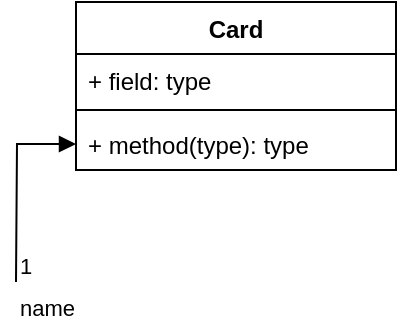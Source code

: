 <mxfile version="21.0.2" type="github"><diagram name="Pagina-1" id="CBLwQDbofsreDTT-fQaa"><mxGraphModel dx="1861" dy="1025" grid="0" gridSize="10" guides="1" tooltips="1" connect="1" arrows="1" fold="1" page="0" pageScale="1" pageWidth="827" pageHeight="1169" math="0" shadow="0"><root><mxCell id="0"/><mxCell id="1" parent="0"/><mxCell id="UYvPg12PFbxxh_e5GYNj-1" value="Card" style="swimlane;fontStyle=1;align=center;verticalAlign=top;childLayout=stackLayout;horizontal=1;startSize=26;horizontalStack=0;resizeParent=1;resizeParentMax=0;resizeLast=0;collapsible=1;marginBottom=0;whiteSpace=wrap;html=1;" parent="1" vertex="1"><mxGeometry x="160" y="170" width="160" height="84" as="geometry"/></mxCell><mxCell id="UYvPg12PFbxxh_e5GYNj-2" value="+ field: type" style="text;strokeColor=none;fillColor=none;align=left;verticalAlign=top;spacingLeft=4;spacingRight=4;overflow=hidden;rotatable=0;points=[[0,0.5],[1,0.5]];portConstraint=eastwest;whiteSpace=wrap;html=1;" parent="UYvPg12PFbxxh_e5GYNj-1" vertex="1"><mxGeometry y="26" width="160" height="24" as="geometry"/></mxCell><mxCell id="UYvPg12PFbxxh_e5GYNj-3" value="" style="line;strokeWidth=1;fillColor=none;align=left;verticalAlign=middle;spacingTop=-1;spacingLeft=3;spacingRight=3;rotatable=0;labelPosition=right;points=[];portConstraint=eastwest;strokeColor=inherit;" parent="UYvPg12PFbxxh_e5GYNj-1" vertex="1"><mxGeometry y="50" width="160" height="8" as="geometry"/></mxCell><mxCell id="UYvPg12PFbxxh_e5GYNj-4" value="+ method(type): type" style="text;strokeColor=none;fillColor=none;align=left;verticalAlign=top;spacingLeft=4;spacingRight=4;overflow=hidden;rotatable=0;points=[[0,0.5],[1,0.5]];portConstraint=eastwest;whiteSpace=wrap;html=1;" parent="UYvPg12PFbxxh_e5GYNj-1" vertex="1"><mxGeometry y="58" width="160" height="26" as="geometry"/></mxCell><mxCell id="UYvPg12PFbxxh_e5GYNj-8" value="name" style="endArrow=block;endFill=1;html=1;edgeStyle=orthogonalEdgeStyle;align=left;verticalAlign=top;rounded=0;" parent="1" target="UYvPg12PFbxxh_e5GYNj-4" edge="1"><mxGeometry x="-1" relative="1" as="geometry"><mxPoint x="130" y="310" as="sourcePoint"/><mxPoint x="490" y="610" as="targetPoint"/></mxGeometry></mxCell><mxCell id="UYvPg12PFbxxh_e5GYNj-9" value="1" style="edgeLabel;resizable=0;html=1;align=left;verticalAlign=bottom;" parent="UYvPg12PFbxxh_e5GYNj-8" connectable="0" vertex="1"><mxGeometry x="-1" relative="1" as="geometry"/></mxCell></root></mxGraphModel></diagram></mxfile>